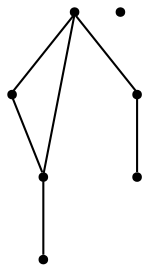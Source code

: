 graph {
  node [shape=point,comment="{\"directed\":false,\"doi\":\"10.1007/978-3-642-11805-0_35\",\"figure\":\"3 (1)\"}"]

  v0 [pos="879.4373155726942,923.511203141646"]
  v1 [pos="788.4571587407312,1008.3357002258302"]
  v2 [pos="786.5818100330441,917.3744941711426"]
  v3 [pos="767.2340598350346,724.3126136086205"]
  v4 [pos="724.3344818913658,806.8437711542304"]
  v5 [pos="676.3946587407311,906.5998433893378"]
  v6 [pos="595.9254354255145,951.908977023038"]

  v6 -- v3 [id="-2",pos="595.9254354255145,951.908977023038 600.3839676613031,939.6952172019265 600.3839676613031,939.6952172019265 600.3839676613031,939.6952172019265 606.4343170166015,944.2427178122781 606.4343170166015,944.2427178122781 606.4343170166015,944.2427178122781 600.3839676613031,939.6952172019265 600.3839676613031,939.6952172019265 600.3839676613031,939.6952172019265 767.2340598350346,724.3126136086205 767.2340598350346,724.3126136086205 767.2340598350346,724.3126136086205"]
  v0 -- v6 [id="-3",pos="879.4373155726942,923.511203141646 872.9199702063272,934.7640729037199 872.9199702063272,934.7640729037199 872.9199702063272,934.7640729037199 872.9199702063272,934.7640729037199 872.9199702063272,934.7640729037199 872.9199702063272,934.7640729037199 867.7577706270439,929.2330401333896 867.7577706270439,929.2330401333896 867.7577706270439,929.2330401333896 869.3130984639012,924.5270448164507 869.3130984639012,924.5270448164507 869.3130984639012,924.5270448164507 866.6736539973768,920.9882625233043 866.6736539973768,920.9882625233043 866.6736539973768,920.9882625233043 595.9254354255145,951.908977023038 595.9254354255145,951.908977023038 595.9254354255145,951.908977023038"]
  v1 -- v2 [id="-7",pos="788.4571587407312,1008.3357002258302 767.9377271785293,733.6994180852716 767.9377271785293,733.6994180852716 767.9377271785293,733.6994180852716 767.9919361912927,734.4539851795544 767.9919361912927,734.4539851795544 767.9919361912927,734.4539851795544 786.5818100330441,917.3744941711426 786.5818100330441,917.3744941711426 786.5818100330441,917.3744941711426"]
  v1 -- v6 [id="-9",pos="788.4571587407312,1008.3357002258302 775.4474569631177,1008.4618218161844 775.4474569631177,1008.4618218161844 775.4474569631177,1008.4618218161844 777.578214742971,1001.2092261574486 777.578214742971,1001.2092261574486 777.578214742971,1001.2092261574486 775.4474569631177,1008.4618218161844 775.4474569631177,1008.4618218161844 775.4474569631177,1008.4618218161844 595.9254354255145,951.908977023038 595.9254354255145,951.908977023038 595.9254354255145,951.908977023038"]
  v2 -- v5 [id="-10",pos="786.5818100330441,917.3744941711426 773.8295851596565,919.9253558072178 773.8295851596565,919.9253558072178 773.8295851596565,919.9253558072178 774.5676421409429,912.3977476640182 774.5676421409429,912.3977476640182 774.5676421409429,912.3977476640182 773.8295851596565,919.9253558072178 773.8295851596565,919.9253558072178 773.8295851596565,919.9253558072178 676.3946587407311,906.5998433893378 676.3946587407311,906.5998433893378 676.3946587407311,906.5998433893378"]
  v1 -- v0 [id="-6",pos="788.4571587407312,1008.3357002258302 879.4373155726942,923.511203141646 879.4373155726942,923.511203141646 879.4373155726942,923.511203141646"]
}